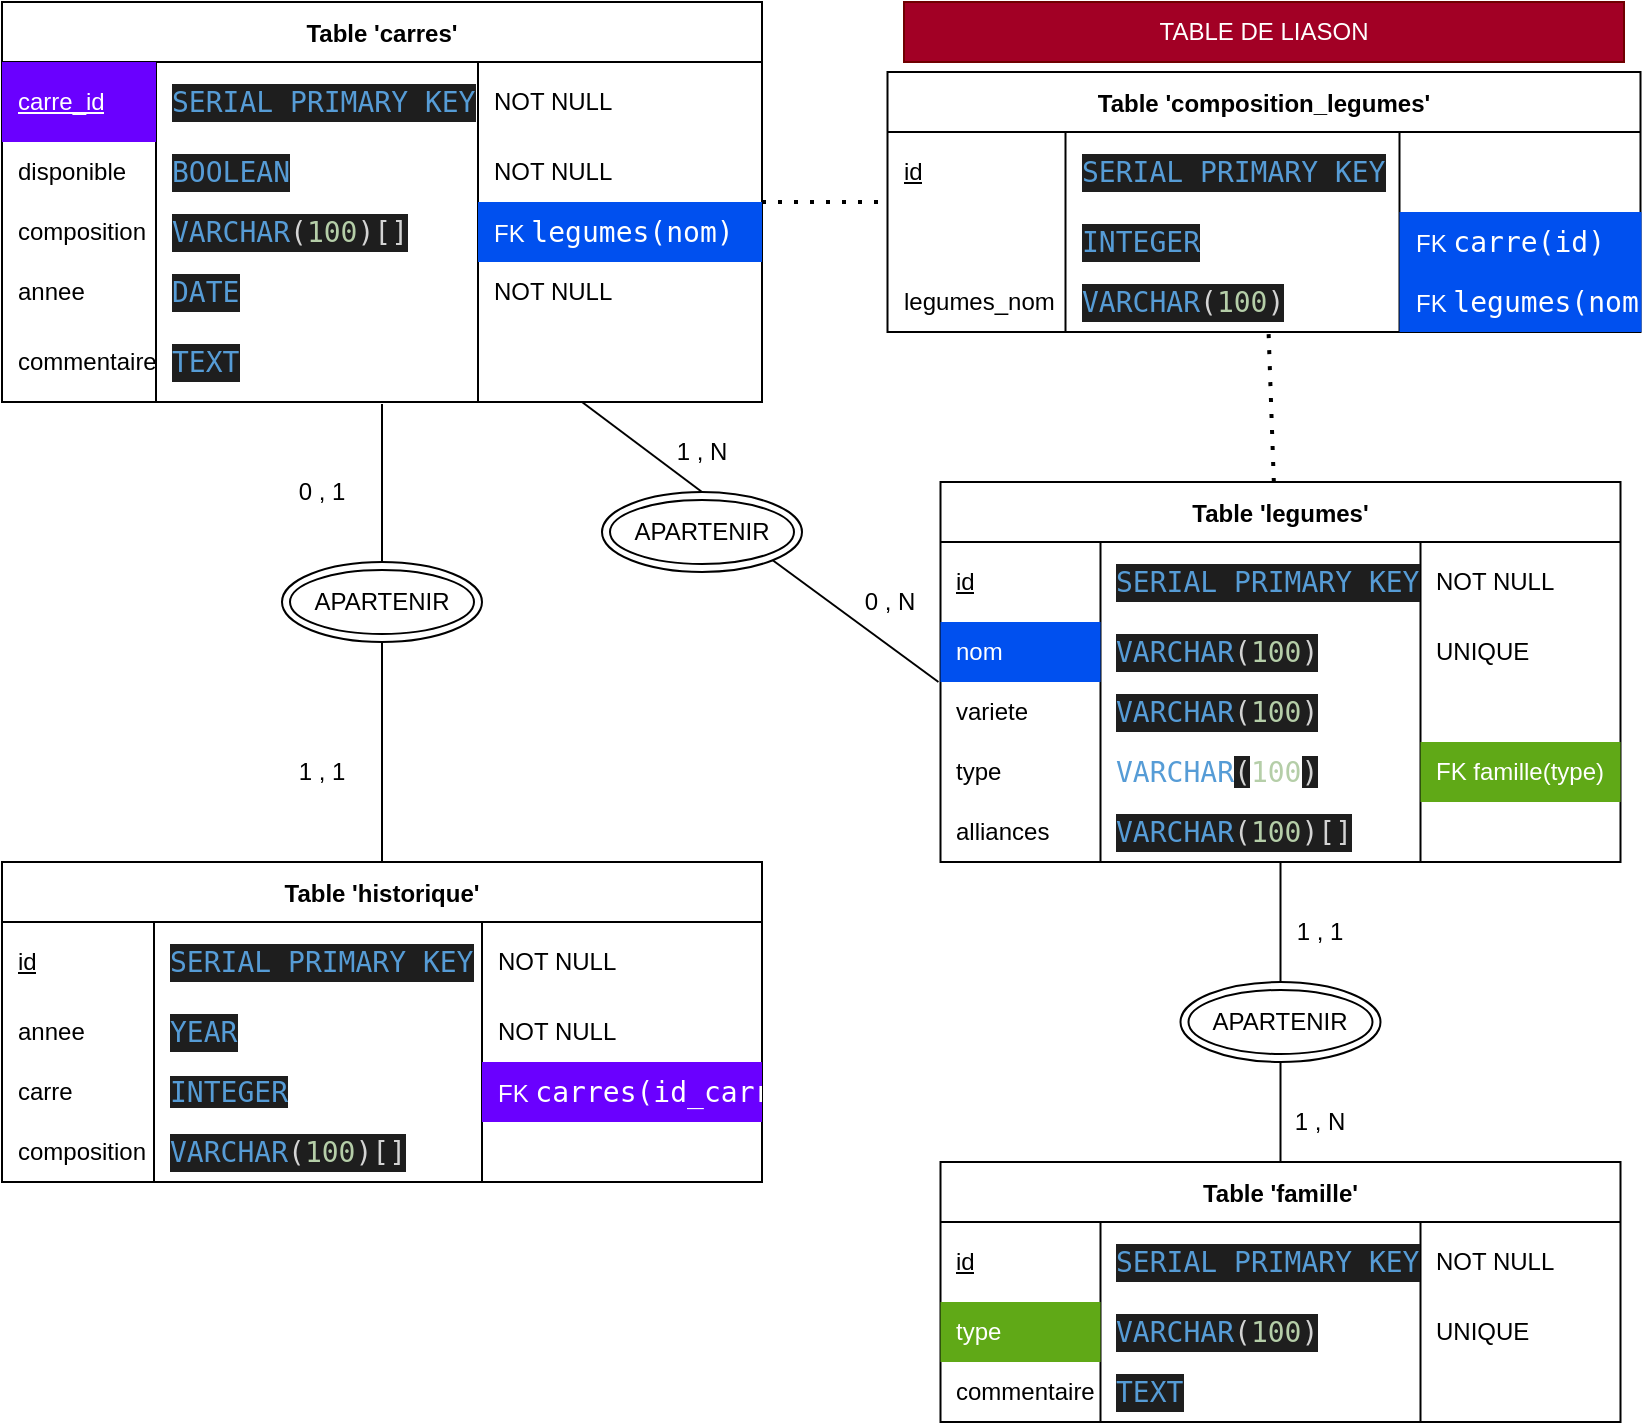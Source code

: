 <mxfile>
    <diagram id="8dPu3Mo1SAEwb_AqKJBA" name="Page-1">
        <mxGraphModel dx="785" dy="464" grid="1" gridSize="10" guides="1" tooltips="1" connect="1" arrows="1" fold="1" page="1" pageScale="1" pageWidth="827" pageHeight="1169" math="0" shadow="0">
            <root>
                <mxCell id="0"/>
                <mxCell id="1" parent="0"/>
                <mxCell id="67" value="Table 'carres'" style="shape=table;startSize=30;container=1;collapsible=0;childLayout=tableLayout;fixedRows=1;rowLines=0;fontStyle=1;" vertex="1" parent="1">
                    <mxGeometry y="40" width="380" height="200" as="geometry"/>
                </mxCell>
                <mxCell id="68" value="" style="shape=tableRow;horizontal=0;startSize=0;swimlaneHead=0;swimlaneBody=0;top=0;left=0;bottom=0;right=0;collapsible=0;dropTarget=0;fillColor=none;points=[[0,0.5],[1,0.5]];portConstraint=eastwest;" vertex="1" parent="67">
                    <mxGeometry y="30" width="380" height="40" as="geometry"/>
                </mxCell>
                <mxCell id="70" value="&lt;u&gt;carre_id&lt;/u&gt;" style="shape=partialRectangle;html=1;whiteSpace=wrap;connectable=0;fillColor=#6a00ff;top=0;left=0;bottom=0;right=0;align=left;spacingLeft=6;overflow=hidden;fontColor=#ffffff;strokeColor=#3700CC;" vertex="1" parent="68">
                    <mxGeometry width="77" height="40" as="geometry">
                        <mxRectangle width="77" height="40" as="alternateBounds"/>
                    </mxGeometry>
                </mxCell>
                <mxCell id="77" value="&lt;div style=&quot;color: rgb(212, 212, 212); background-color: rgb(30, 30, 30); font-family: &amp;quot;Droid Sans Mono&amp;quot;, &amp;quot;monospace&amp;quot;, monospace; font-size: 14px; line-height: 19px;&quot;&gt;&lt;span style=&quot;color: #569cd6;&quot;&gt;SERIAL&lt;/span&gt; &lt;span style=&quot;color: #569cd6;&quot;&gt;PRIMARY KEY&lt;/span&gt;&lt;/div&gt;" style="shape=partialRectangle;html=1;whiteSpace=wrap;connectable=0;fillColor=none;top=0;left=0;bottom=0;right=0;align=left;spacingLeft=6;overflow=hidden;" vertex="1" parent="68">
                    <mxGeometry x="77" width="161" height="40" as="geometry">
                        <mxRectangle width="161" height="40" as="alternateBounds"/>
                    </mxGeometry>
                </mxCell>
                <mxCell id="80" value="NOT NULL" style="shape=partialRectangle;html=1;whiteSpace=wrap;connectable=0;fillColor=none;top=0;left=0;bottom=0;right=0;align=left;spacingLeft=6;overflow=hidden;" vertex="1" parent="68">
                    <mxGeometry x="238" width="142" height="40" as="geometry">
                        <mxRectangle width="142" height="40" as="alternateBounds"/>
                    </mxGeometry>
                </mxCell>
                <mxCell id="71" value="" style="shape=tableRow;horizontal=0;startSize=0;swimlaneHead=0;swimlaneBody=0;top=0;left=0;bottom=0;right=0;collapsible=0;dropTarget=0;fillColor=none;points=[[0,0.5],[1,0.5]];portConstraint=eastwest;" vertex="1" parent="67">
                    <mxGeometry y="70" width="380" height="30" as="geometry"/>
                </mxCell>
                <mxCell id="73" value="disponible" style="shape=partialRectangle;html=1;whiteSpace=wrap;connectable=0;fillColor=none;top=0;left=0;bottom=0;right=0;align=left;spacingLeft=6;overflow=hidden;" vertex="1" parent="71">
                    <mxGeometry width="77" height="30" as="geometry">
                        <mxRectangle width="77" height="30" as="alternateBounds"/>
                    </mxGeometry>
                </mxCell>
                <mxCell id="78" value="&lt;div style=&quot;color: rgb(212, 212, 212); background-color: rgb(30, 30, 30); font-family: &amp;quot;Droid Sans Mono&amp;quot;, &amp;quot;monospace&amp;quot;, monospace; font-size: 14px; line-height: 19px;&quot;&gt;&lt;span style=&quot;color: #569cd6;&quot;&gt;BOOLEAN&lt;/span&gt;&lt;/div&gt;" style="shape=partialRectangle;html=1;whiteSpace=wrap;connectable=0;fillColor=none;top=0;left=0;bottom=0;right=0;align=left;spacingLeft=6;overflow=hidden;" vertex="1" parent="71">
                    <mxGeometry x="77" width="161" height="30" as="geometry">
                        <mxRectangle width="161" height="30" as="alternateBounds"/>
                    </mxGeometry>
                </mxCell>
                <mxCell id="81" value="NOT NULL" style="shape=partialRectangle;html=1;whiteSpace=wrap;connectable=0;fillColor=none;top=0;left=0;bottom=0;right=0;align=left;spacingLeft=6;overflow=hidden;" vertex="1" parent="71">
                    <mxGeometry x="238" width="142" height="30" as="geometry">
                        <mxRectangle width="142" height="30" as="alternateBounds"/>
                    </mxGeometry>
                </mxCell>
                <mxCell id="74" value="" style="shape=tableRow;horizontal=0;startSize=0;swimlaneHead=0;swimlaneBody=0;top=0;left=0;bottom=0;right=0;collapsible=0;dropTarget=0;fillColor=none;points=[[0,0.5],[1,0.5]];portConstraint=eastwest;" vertex="1" parent="67">
                    <mxGeometry y="100" width="380" height="30" as="geometry"/>
                </mxCell>
                <mxCell id="76" value="composition" style="shape=partialRectangle;html=1;whiteSpace=wrap;connectable=0;fillColor=none;top=0;left=0;bottom=0;right=0;align=left;spacingLeft=6;overflow=hidden;" vertex="1" parent="74">
                    <mxGeometry width="77" height="30" as="geometry">
                        <mxRectangle width="77" height="30" as="alternateBounds"/>
                    </mxGeometry>
                </mxCell>
                <mxCell id="79" value="&lt;div style=&quot;color: rgb(212, 212, 212); background-color: rgb(30, 30, 30); font-family: &amp;quot;Droid Sans Mono&amp;quot;, &amp;quot;monospace&amp;quot;, monospace; font-size: 14px; line-height: 19px;&quot;&gt;&lt;span style=&quot;color: #569cd6;&quot;&gt;VARCHAR&lt;/span&gt;(&lt;span style=&quot;color: #b5cea8;&quot;&gt;100&lt;/span&gt;)[]&lt;/div&gt;" style="shape=partialRectangle;html=1;whiteSpace=wrap;connectable=0;fillColor=none;top=0;left=0;bottom=0;right=0;align=left;spacingLeft=6;overflow=hidden;" vertex="1" parent="74">
                    <mxGeometry x="77" width="161" height="30" as="geometry">
                        <mxRectangle width="161" height="30" as="alternateBounds"/>
                    </mxGeometry>
                </mxCell>
                <mxCell id="82" value="FK&amp;nbsp;&lt;span style=&quot;color: rgb(255, 255, 255); font-family: &amp;quot;Söhne Mono&amp;quot;, Monaco, &amp;quot;Andale Mono&amp;quot;, &amp;quot;Ubuntu Mono&amp;quot;, monospace; font-size: 14px;&quot;&gt;legumes(nom)&lt;/span&gt;" style="shape=partialRectangle;html=1;whiteSpace=wrap;connectable=0;fillColor=#0050ef;top=0;left=0;bottom=0;right=0;align=left;spacingLeft=6;overflow=hidden;fontColor=#ffffff;strokeColor=#001DBC;" vertex="1" parent="74">
                    <mxGeometry x="238" width="142" height="30" as="geometry">
                        <mxRectangle width="142" height="30" as="alternateBounds"/>
                    </mxGeometry>
                </mxCell>
                <mxCell id="109" style="shape=tableRow;horizontal=0;startSize=0;swimlaneHead=0;swimlaneBody=0;top=0;left=0;bottom=0;right=0;collapsible=0;dropTarget=0;fillColor=none;points=[[0,0.5],[1,0.5]];portConstraint=eastwest;" vertex="1" parent="67">
                    <mxGeometry y="130" width="380" height="30" as="geometry"/>
                </mxCell>
                <mxCell id="111" value="annee" style="shape=partialRectangle;html=1;whiteSpace=wrap;connectable=0;fillColor=none;top=0;left=0;bottom=0;right=0;align=left;spacingLeft=6;overflow=hidden;" vertex="1" parent="109">
                    <mxGeometry width="77" height="30" as="geometry">
                        <mxRectangle width="77" height="30" as="alternateBounds"/>
                    </mxGeometry>
                </mxCell>
                <mxCell id="112" value="&lt;div style=&quot;color: rgb(212, 212, 212); background-color: rgb(30, 30, 30); font-family: &amp;quot;Droid Sans Mono&amp;quot;, &amp;quot;monospace&amp;quot;, monospace; font-size: 14px; line-height: 19px;&quot;&gt;&lt;span style=&quot;color: #569cd6;&quot;&gt;DATE&lt;/span&gt;&lt;/div&gt;" style="shape=partialRectangle;html=1;whiteSpace=wrap;connectable=0;fillColor=none;top=0;left=0;bottom=0;right=0;align=left;spacingLeft=6;overflow=hidden;" vertex="1" parent="109">
                    <mxGeometry x="77" width="161" height="30" as="geometry">
                        <mxRectangle width="161" height="30" as="alternateBounds"/>
                    </mxGeometry>
                </mxCell>
                <mxCell id="113" value="NOT NULL" style="shape=partialRectangle;html=1;whiteSpace=wrap;connectable=0;fillColor=none;top=0;left=0;bottom=0;right=0;align=left;spacingLeft=6;overflow=hidden;" vertex="1" parent="109">
                    <mxGeometry x="238" width="142" height="30" as="geometry">
                        <mxRectangle width="142" height="30" as="alternateBounds"/>
                    </mxGeometry>
                </mxCell>
                <mxCell id="83" style="shape=tableRow;horizontal=0;startSize=0;swimlaneHead=0;swimlaneBody=0;top=0;left=0;bottom=0;right=0;collapsible=0;dropTarget=0;fillColor=none;points=[[0,0.5],[1,0.5]];portConstraint=eastwest;" vertex="1" parent="67">
                    <mxGeometry y="160" width="380" height="40" as="geometry"/>
                </mxCell>
                <mxCell id="85" value="commentaire" style="shape=partialRectangle;html=1;whiteSpace=wrap;connectable=0;fillColor=none;top=0;left=0;bottom=0;right=0;align=left;spacingLeft=6;overflow=hidden;" vertex="1" parent="83">
                    <mxGeometry width="77" height="40" as="geometry">
                        <mxRectangle width="77" height="40" as="alternateBounds"/>
                    </mxGeometry>
                </mxCell>
                <mxCell id="86" value="&lt;div style=&quot;color: rgb(212, 212, 212); background-color: rgb(30, 30, 30); font-family: &amp;quot;Droid Sans Mono&amp;quot;, &amp;quot;monospace&amp;quot;, monospace; font-size: 14px; line-height: 19px;&quot;&gt;&lt;span style=&quot;color: #569cd6;&quot;&gt;TEXT&lt;/span&gt;&lt;/div&gt;" style="shape=partialRectangle;html=1;whiteSpace=wrap;connectable=0;fillColor=none;top=0;left=0;bottom=0;right=0;align=left;spacingLeft=6;overflow=hidden;" vertex="1" parent="83">
                    <mxGeometry x="77" width="161" height="40" as="geometry">
                        <mxRectangle width="161" height="40" as="alternateBounds"/>
                    </mxGeometry>
                </mxCell>
                <mxCell id="87" style="shape=partialRectangle;html=1;whiteSpace=wrap;connectable=0;fillColor=none;top=0;left=0;bottom=0;right=0;align=left;spacingLeft=6;overflow=hidden;" vertex="1" parent="83">
                    <mxGeometry x="238" width="142" height="40" as="geometry">
                        <mxRectangle width="142" height="40" as="alternateBounds"/>
                    </mxGeometry>
                </mxCell>
                <mxCell id="88" value="Table 'historique'" style="shape=table;startSize=30;container=1;collapsible=0;childLayout=tableLayout;fixedRows=1;rowLines=0;fontStyle=1;" vertex="1" parent="1">
                    <mxGeometry y="470" width="380" height="160" as="geometry"/>
                </mxCell>
                <mxCell id="89" value="" style="shape=tableRow;horizontal=0;startSize=0;swimlaneHead=0;swimlaneBody=0;top=0;left=0;bottom=0;right=0;collapsible=0;dropTarget=0;fillColor=none;points=[[0,0.5],[1,0.5]];portConstraint=eastwest;" vertex="1" parent="88">
                    <mxGeometry y="30" width="380" height="40" as="geometry"/>
                </mxCell>
                <mxCell id="91" value="&lt;u&gt;id&lt;/u&gt;" style="shape=partialRectangle;html=1;whiteSpace=wrap;connectable=0;fillColor=none;top=0;left=0;bottom=0;right=0;align=left;spacingLeft=6;overflow=hidden;" vertex="1" parent="89">
                    <mxGeometry width="76" height="40" as="geometry">
                        <mxRectangle width="76" height="40" as="alternateBounds"/>
                    </mxGeometry>
                </mxCell>
                <mxCell id="92" value="&lt;div style=&quot;color: rgb(212, 212, 212); background-color: rgb(30, 30, 30); font-family: &amp;quot;Droid Sans Mono&amp;quot;, &amp;quot;monospace&amp;quot;, monospace; font-size: 14px; line-height: 19px;&quot;&gt;&lt;span style=&quot;color: #569cd6;&quot;&gt;SERIAL&lt;/span&gt; &lt;span style=&quot;color: #569cd6;&quot;&gt;PRIMARY KEY&lt;/span&gt;&lt;/div&gt;" style="shape=partialRectangle;html=1;whiteSpace=wrap;connectable=0;fillColor=none;top=0;left=0;bottom=0;right=0;align=left;spacingLeft=6;overflow=hidden;" vertex="1" parent="89">
                    <mxGeometry x="76" width="164" height="40" as="geometry">
                        <mxRectangle width="164" height="40" as="alternateBounds"/>
                    </mxGeometry>
                </mxCell>
                <mxCell id="93" value="NOT NULL" style="shape=partialRectangle;html=1;whiteSpace=wrap;connectable=0;fillColor=none;top=0;left=0;bottom=0;right=0;align=left;spacingLeft=6;overflow=hidden;" vertex="1" parent="89">
                    <mxGeometry x="240" width="140" height="40" as="geometry">
                        <mxRectangle width="140" height="40" as="alternateBounds"/>
                    </mxGeometry>
                </mxCell>
                <mxCell id="94" value="" style="shape=tableRow;horizontal=0;startSize=0;swimlaneHead=0;swimlaneBody=0;top=0;left=0;bottom=0;right=0;collapsible=0;dropTarget=0;fillColor=none;points=[[0,0.5],[1,0.5]];portConstraint=eastwest;" vertex="1" parent="88">
                    <mxGeometry y="70" width="380" height="30" as="geometry"/>
                </mxCell>
                <mxCell id="96" value="annee" style="shape=partialRectangle;html=1;whiteSpace=wrap;connectable=0;fillColor=none;top=0;left=0;bottom=0;right=0;align=left;spacingLeft=6;overflow=hidden;" vertex="1" parent="94">
                    <mxGeometry width="76" height="30" as="geometry">
                        <mxRectangle width="76" height="30" as="alternateBounds"/>
                    </mxGeometry>
                </mxCell>
                <mxCell id="97" value="&lt;div style=&quot;color: rgb(212, 212, 212); background-color: rgb(30, 30, 30); font-family: &amp;quot;Droid Sans Mono&amp;quot;, &amp;quot;monospace&amp;quot;, monospace; font-size: 14px; line-height: 19px;&quot;&gt;&lt;span style=&quot;color: #569cd6;&quot;&gt;YEAR&lt;/span&gt;&lt;/div&gt;" style="shape=partialRectangle;html=1;whiteSpace=wrap;connectable=0;fillColor=none;top=0;left=0;bottom=0;right=0;align=left;spacingLeft=6;overflow=hidden;" vertex="1" parent="94">
                    <mxGeometry x="76" width="164" height="30" as="geometry">
                        <mxRectangle width="164" height="30" as="alternateBounds"/>
                    </mxGeometry>
                </mxCell>
                <mxCell id="98" value="NOT NULL" style="shape=partialRectangle;html=1;whiteSpace=wrap;connectable=0;fillColor=none;top=0;left=0;bottom=0;right=0;align=left;spacingLeft=6;overflow=hidden;" vertex="1" parent="94">
                    <mxGeometry x="240" width="140" height="30" as="geometry">
                        <mxRectangle width="140" height="30" as="alternateBounds"/>
                    </mxGeometry>
                </mxCell>
                <mxCell id="114" style="shape=tableRow;horizontal=0;startSize=0;swimlaneHead=0;swimlaneBody=0;top=0;left=0;bottom=0;right=0;collapsible=0;dropTarget=0;fillColor=none;points=[[0,0.5],[1,0.5]];portConstraint=eastwest;" vertex="1" parent="88">
                    <mxGeometry y="100" width="380" height="30" as="geometry"/>
                </mxCell>
                <mxCell id="116" value="carre" style="shape=partialRectangle;html=1;whiteSpace=wrap;connectable=0;fillColor=none;top=0;left=0;bottom=0;right=0;align=left;spacingLeft=6;overflow=hidden;" vertex="1" parent="114">
                    <mxGeometry width="76" height="30" as="geometry">
                        <mxRectangle width="76" height="30" as="alternateBounds"/>
                    </mxGeometry>
                </mxCell>
                <mxCell id="117" value="&lt;span style=&quot;color: rgb(86, 156, 214); font-family: &amp;quot;Droid Sans Mono&amp;quot;, &amp;quot;monospace&amp;quot;, monospace; font-size: 14px; font-style: normal; font-variant-ligatures: normal; font-variant-caps: normal; font-weight: 400; letter-spacing: normal; orphans: 2; text-align: left; text-indent: 0px; text-transform: none; widows: 2; word-spacing: 0px; -webkit-text-stroke-width: 0px; background-color: rgb(30, 30, 30); text-decoration-thickness: initial; text-decoration-style: initial; text-decoration-color: initial; float: none; display: inline !important;&quot;&gt;INTEGER&lt;/span&gt;" style="shape=partialRectangle;html=1;whiteSpace=wrap;connectable=0;top=0;left=0;bottom=0;right=0;align=left;spacingLeft=6;overflow=hidden;fillColor=none;" vertex="1" parent="114">
                    <mxGeometry x="76" width="164" height="30" as="geometry">
                        <mxRectangle width="164" height="30" as="alternateBounds"/>
                    </mxGeometry>
                </mxCell>
                <mxCell id="118" value="FK&amp;nbsp;&lt;span style=&quot;color: rgb(255, 255, 255); font-family: &amp;quot;Söhne Mono&amp;quot;, Monaco, &amp;quot;Andale Mono&amp;quot;, &amp;quot;Ubuntu Mono&amp;quot;, monospace; font-size: 14px;&quot;&gt;carres(id_carre)&lt;/span&gt;" style="shape=partialRectangle;html=1;whiteSpace=wrap;connectable=0;fillColor=#6a00ff;top=0;left=0;bottom=0;right=0;align=left;spacingLeft=6;overflow=hidden;fontColor=#ffffff;strokeColor=#3700CC;" vertex="1" parent="114">
                    <mxGeometry x="240" width="140" height="30" as="geometry">
                        <mxRectangle width="140" height="30" as="alternateBounds"/>
                    </mxGeometry>
                </mxCell>
                <mxCell id="99" value="" style="shape=tableRow;horizontal=0;startSize=0;swimlaneHead=0;swimlaneBody=0;top=0;left=0;bottom=0;right=0;collapsible=0;dropTarget=0;fillColor=none;points=[[0,0.5],[1,0.5]];portConstraint=eastwest;" vertex="1" parent="88">
                    <mxGeometry y="130" width="380" height="30" as="geometry"/>
                </mxCell>
                <mxCell id="101" value="composition" style="shape=partialRectangle;html=1;whiteSpace=wrap;connectable=0;fillColor=none;top=0;left=0;bottom=0;right=0;align=left;spacingLeft=6;overflow=hidden;" vertex="1" parent="99">
                    <mxGeometry width="76" height="30" as="geometry">
                        <mxRectangle width="76" height="30" as="alternateBounds"/>
                    </mxGeometry>
                </mxCell>
                <mxCell id="102" value="&lt;div style=&quot;color: rgb(212, 212, 212); background-color: rgb(30, 30, 30); font-family: &amp;quot;Droid Sans Mono&amp;quot;, &amp;quot;monospace&amp;quot;, monospace; font-size: 14px; line-height: 19px;&quot;&gt;&lt;span style=&quot;color: #569cd6;&quot;&gt;VARCHAR&lt;/span&gt;(&lt;span style=&quot;color: #b5cea8;&quot;&gt;100&lt;/span&gt;)[]&lt;/div&gt;" style="shape=partialRectangle;html=1;whiteSpace=wrap;connectable=0;fillColor=none;top=0;left=0;bottom=0;right=0;align=left;spacingLeft=6;overflow=hidden;" vertex="1" parent="99">
                    <mxGeometry x="76" width="164" height="30" as="geometry">
                        <mxRectangle width="164" height="30" as="alternateBounds"/>
                    </mxGeometry>
                </mxCell>
                <mxCell id="103" value="" style="shape=partialRectangle;html=1;whiteSpace=wrap;connectable=0;fillColor=none;top=0;left=0;bottom=0;right=0;align=left;spacingLeft=6;overflow=hidden;" vertex="1" parent="99">
                    <mxGeometry x="240" width="140" height="30" as="geometry">
                        <mxRectangle width="140" height="30" as="alternateBounds"/>
                    </mxGeometry>
                </mxCell>
                <mxCell id="120" value="APARTENIR" style="ellipse;shape=doubleEllipse;whiteSpace=wrap;html=1;labelBackgroundColor=none;fillColor=none;" vertex="1" parent="1">
                    <mxGeometry x="140" y="320" width="100" height="40" as="geometry"/>
                </mxCell>
                <mxCell id="121" value="" style="endArrow=none;html=1;exitX=0.5;exitY=0;exitDx=0;exitDy=0;entryX=0.5;entryY=1.025;entryDx=0;entryDy=0;entryPerimeter=0;" edge="1" parent="1" source="120" target="83">
                    <mxGeometry width="50" height="50" relative="1" as="geometry">
                        <mxPoint x="195" y="250" as="sourcePoint"/>
                        <mxPoint x="200" y="240" as="targetPoint"/>
                    </mxGeometry>
                </mxCell>
                <mxCell id="122" value="" style="endArrow=none;html=1;entryX=0.5;entryY=1;entryDx=0;entryDy=0;exitX=0.5;exitY=0;exitDx=0;exitDy=0;" edge="1" parent="1" source="88" target="120">
                    <mxGeometry width="50" height="50" relative="1" as="geometry">
                        <mxPoint x="130" y="410" as="sourcePoint"/>
                        <mxPoint x="180" y="360" as="targetPoint"/>
                    </mxGeometry>
                </mxCell>
                <mxCell id="123" value="0 , 1" style="text;html=1;strokeColor=none;fillColor=none;align=center;verticalAlign=middle;whiteSpace=wrap;rounded=0;" vertex="1" parent="1">
                    <mxGeometry x="130" y="270" width="60" height="30" as="geometry"/>
                </mxCell>
                <mxCell id="124" value="1 , 1" style="text;html=1;strokeColor=none;fillColor=none;align=center;verticalAlign=middle;whiteSpace=wrap;rounded=0;" vertex="1" parent="1">
                    <mxGeometry x="130" y="410" width="60" height="30" as="geometry"/>
                </mxCell>
                <mxCell id="125" value="Table 'legumes'" style="shape=table;startSize=30;container=1;collapsible=0;childLayout=tableLayout;fixedRows=1;rowLines=0;fontStyle=1;" vertex="1" parent="1">
                    <mxGeometry x="469.25" y="280" width="340" height="190" as="geometry"/>
                </mxCell>
                <mxCell id="126" value="" style="shape=tableRow;horizontal=0;startSize=0;swimlaneHead=0;swimlaneBody=0;top=0;left=0;bottom=0;right=0;collapsible=0;dropTarget=0;fillColor=none;points=[[0,0.5],[1,0.5]];portConstraint=eastwest;" vertex="1" parent="125">
                    <mxGeometry y="30" width="340" height="40" as="geometry"/>
                </mxCell>
                <mxCell id="128" value="&lt;u&gt;id&lt;/u&gt;" style="shape=partialRectangle;html=1;whiteSpace=wrap;connectable=0;fillColor=none;top=0;left=0;bottom=0;right=0;align=left;spacingLeft=6;overflow=hidden;" vertex="1" parent="126">
                    <mxGeometry width="80" height="40" as="geometry">
                        <mxRectangle width="80" height="40" as="alternateBounds"/>
                    </mxGeometry>
                </mxCell>
                <mxCell id="129" value="&lt;div style=&quot;color: rgb(212, 212, 212); background-color: rgb(30, 30, 30); font-family: &amp;quot;Droid Sans Mono&amp;quot;, &amp;quot;monospace&amp;quot;, monospace; font-size: 14px; line-height: 19px;&quot;&gt;&lt;span style=&quot;color: #569cd6;&quot;&gt;SERIAL&lt;/span&gt; &lt;span style=&quot;color: #569cd6;&quot;&gt;PRIMARY KEY&lt;/span&gt;&lt;/div&gt;" style="shape=partialRectangle;html=1;whiteSpace=wrap;connectable=0;fillColor=none;top=0;left=0;bottom=0;right=0;align=left;spacingLeft=6;overflow=hidden;" vertex="1" parent="126">
                    <mxGeometry x="80" width="160" height="40" as="geometry">
                        <mxRectangle width="160" height="40" as="alternateBounds"/>
                    </mxGeometry>
                </mxCell>
                <mxCell id="130" value="NOT NULL" style="shape=partialRectangle;html=1;whiteSpace=wrap;connectable=0;fillColor=none;top=0;left=0;bottom=0;right=0;align=left;spacingLeft=6;overflow=hidden;" vertex="1" parent="126">
                    <mxGeometry x="240" width="100" height="40" as="geometry">
                        <mxRectangle width="100" height="40" as="alternateBounds"/>
                    </mxGeometry>
                </mxCell>
                <mxCell id="131" value="" style="shape=tableRow;horizontal=0;startSize=0;swimlaneHead=0;swimlaneBody=0;top=0;left=0;bottom=0;right=0;collapsible=0;dropTarget=0;fillColor=none;points=[[0,0.5],[1,0.5]];portConstraint=eastwest;" vertex="1" parent="125">
                    <mxGeometry y="70" width="340" height="30" as="geometry"/>
                </mxCell>
                <mxCell id="133" value="nom" style="shape=partialRectangle;html=1;whiteSpace=wrap;connectable=0;fillColor=#0050ef;top=0;left=0;bottom=0;right=0;align=left;spacingLeft=6;overflow=hidden;fontColor=#ffffff;strokeColor=#001DBC;" vertex="1" parent="131">
                    <mxGeometry width="80" height="30" as="geometry">
                        <mxRectangle width="80" height="30" as="alternateBounds"/>
                    </mxGeometry>
                </mxCell>
                <mxCell id="134" value="&lt;div style=&quot;color: rgb(212, 212, 212); background-color: rgb(30, 30, 30); font-family: &amp;quot;Droid Sans Mono&amp;quot;, &amp;quot;monospace&amp;quot;, monospace; font-size: 14px; line-height: 19px;&quot;&gt;&lt;span style=&quot;color: rgb(86, 156, 214);&quot;&gt;VARCHAR&lt;/span&gt;(&lt;span style=&quot;color: rgb(181, 206, 168);&quot;&gt;100&lt;/span&gt;)&lt;br&gt;&lt;/div&gt;" style="shape=partialRectangle;html=1;whiteSpace=wrap;connectable=0;fillColor=none;top=0;left=0;bottom=0;right=0;align=left;spacingLeft=6;overflow=hidden;" vertex="1" parent="131">
                    <mxGeometry x="80" width="160" height="30" as="geometry">
                        <mxRectangle width="160" height="30" as="alternateBounds"/>
                    </mxGeometry>
                </mxCell>
                <mxCell id="135" value="UNIQUE" style="shape=partialRectangle;html=1;whiteSpace=wrap;connectable=0;fillColor=none;top=0;left=0;bottom=0;right=0;align=left;spacingLeft=6;overflow=hidden;" vertex="1" parent="131">
                    <mxGeometry x="240" width="100" height="30" as="geometry">
                        <mxRectangle width="100" height="30" as="alternateBounds"/>
                    </mxGeometry>
                </mxCell>
                <mxCell id="136" value="" style="shape=tableRow;horizontal=0;startSize=0;swimlaneHead=0;swimlaneBody=0;top=0;left=0;bottom=0;right=0;collapsible=0;dropTarget=0;fillColor=none;points=[[0,0.5],[1,0.5]];portConstraint=eastwest;" vertex="1" parent="125">
                    <mxGeometry y="100" width="340" height="30" as="geometry"/>
                </mxCell>
                <mxCell id="138" value="variete" style="shape=partialRectangle;html=1;whiteSpace=wrap;connectable=0;fillColor=none;top=0;left=0;bottom=0;right=0;align=left;spacingLeft=6;overflow=hidden;" vertex="1" parent="136">
                    <mxGeometry width="80" height="30" as="geometry">
                        <mxRectangle width="80" height="30" as="alternateBounds"/>
                    </mxGeometry>
                </mxCell>
                <mxCell id="139" value="&lt;div style=&quot;color: rgb(212, 212, 212); background-color: rgb(30, 30, 30); font-family: &amp;quot;Droid Sans Mono&amp;quot;, &amp;quot;monospace&amp;quot;, monospace; font-size: 14px; line-height: 19px;&quot;&gt;&lt;span style=&quot;color: #569cd6;&quot;&gt;VARCHAR&lt;/span&gt;(&lt;span style=&quot;color: #b5cea8;&quot;&gt;100&lt;/span&gt;)&lt;/div&gt;" style="shape=partialRectangle;html=1;whiteSpace=wrap;connectable=0;fillColor=none;top=0;left=0;bottom=0;right=0;align=left;spacingLeft=6;overflow=hidden;" vertex="1" parent="136">
                    <mxGeometry x="80" width="160" height="30" as="geometry">
                        <mxRectangle width="160" height="30" as="alternateBounds"/>
                    </mxGeometry>
                </mxCell>
                <mxCell id="140" value="" style="shape=partialRectangle;html=1;whiteSpace=wrap;connectable=0;fillColor=none;top=0;left=0;bottom=0;right=0;align=left;spacingLeft=6;overflow=hidden;" vertex="1" parent="136">
                    <mxGeometry x="240" width="100" height="30" as="geometry">
                        <mxRectangle width="100" height="30" as="alternateBounds"/>
                    </mxGeometry>
                </mxCell>
                <mxCell id="141" style="shape=tableRow;horizontal=0;startSize=0;swimlaneHead=0;swimlaneBody=0;top=0;left=0;bottom=0;right=0;collapsible=0;dropTarget=0;fillColor=none;points=[[0,0.5],[1,0.5]];portConstraint=eastwest;" vertex="1" parent="125">
                    <mxGeometry y="130" width="340" height="30" as="geometry"/>
                </mxCell>
                <mxCell id="143" value="type" style="shape=partialRectangle;html=1;whiteSpace=wrap;connectable=0;fillColor=none;top=0;left=0;bottom=0;right=0;align=left;spacingLeft=6;overflow=hidden;" vertex="1" parent="141">
                    <mxGeometry width="80" height="30" as="geometry">
                        <mxRectangle width="80" height="30" as="alternateBounds"/>
                    </mxGeometry>
                </mxCell>
                <mxCell id="144" value="&lt;span style=&quot;border-color: rgb(0, 0, 0); font-family: &amp;quot;Droid Sans Mono&amp;quot;, &amp;quot;monospace&amp;quot;, monospace; font-size: 14px; font-style: normal; font-variant-ligatures: normal; font-variant-caps: normal; font-weight: 400; letter-spacing: normal; orphans: 2; text-align: left; text-indent: 0px; text-transform: none; widows: 2; word-spacing: 0px; -webkit-text-stroke-width: 0px; text-decoration-thickness: initial; text-decoration-style: initial; text-decoration-color: initial; color: rgb(86, 156, 214);&quot;&gt;VARCHAR&lt;/span&gt;&lt;span style=&quot;color: rgb(212, 212, 212); font-family: &amp;quot;Droid Sans Mono&amp;quot;, &amp;quot;monospace&amp;quot;, monospace; font-size: 14px; font-style: normal; font-variant-ligatures: normal; font-variant-caps: normal; font-weight: 400; letter-spacing: normal; orphans: 2; text-align: left; text-indent: 0px; text-transform: none; widows: 2; word-spacing: 0px; -webkit-text-stroke-width: 0px; background-color: rgb(30, 30, 30); text-decoration-thickness: initial; text-decoration-style: initial; text-decoration-color: initial; float: none; display: inline !important;&quot;&gt;(&lt;/span&gt;&lt;span style=&quot;border-color: rgb(0, 0, 0); font-family: &amp;quot;Droid Sans Mono&amp;quot;, &amp;quot;monospace&amp;quot;, monospace; font-size: 14px; font-style: normal; font-variant-ligatures: normal; font-variant-caps: normal; font-weight: 400; letter-spacing: normal; orphans: 2; text-align: left; text-indent: 0px; text-transform: none; widows: 2; word-spacing: 0px; -webkit-text-stroke-width: 0px; text-decoration-thickness: initial; text-decoration-style: initial; text-decoration-color: initial; color: rgb(181, 206, 168);&quot;&gt;100&lt;/span&gt;&lt;span style=&quot;color: rgb(212, 212, 212); font-family: &amp;quot;Droid Sans Mono&amp;quot;, &amp;quot;monospace&amp;quot;, monospace; font-size: 14px; font-style: normal; font-variant-ligatures: normal; font-variant-caps: normal; font-weight: 400; letter-spacing: normal; orphans: 2; text-align: left; text-indent: 0px; text-transform: none; widows: 2; word-spacing: 0px; -webkit-text-stroke-width: 0px; background-color: rgb(30, 30, 30); text-decoration-thickness: initial; text-decoration-style: initial; text-decoration-color: initial; float: none; display: inline !important;&quot;&gt;)&lt;/span&gt;" style="shape=partialRectangle;html=1;whiteSpace=wrap;connectable=0;fillColor=none;top=0;left=0;bottom=0;right=0;align=left;spacingLeft=6;overflow=hidden;" vertex="1" parent="141">
                    <mxGeometry x="80" width="160" height="30" as="geometry">
                        <mxRectangle width="160" height="30" as="alternateBounds"/>
                    </mxGeometry>
                </mxCell>
                <mxCell id="145" value="FK famille(type)" style="shape=partialRectangle;html=1;whiteSpace=wrap;connectable=0;fillColor=#60a917;top=0;left=0;bottom=0;right=0;align=left;spacingLeft=6;overflow=hidden;fontColor=#ffffff;strokeColor=#2D7600;" vertex="1" parent="141">
                    <mxGeometry x="240" width="100" height="30" as="geometry">
                        <mxRectangle width="100" height="30" as="alternateBounds"/>
                    </mxGeometry>
                </mxCell>
                <mxCell id="146" style="shape=tableRow;horizontal=0;startSize=0;swimlaneHead=0;swimlaneBody=0;top=0;left=0;bottom=0;right=0;collapsible=0;dropTarget=0;fillColor=none;points=[[0,0.5],[1,0.5]];portConstraint=eastwest;" vertex="1" parent="125">
                    <mxGeometry y="160" width="340" height="30" as="geometry"/>
                </mxCell>
                <mxCell id="148" value="alliances" style="shape=partialRectangle;html=1;whiteSpace=wrap;connectable=0;fillColor=none;top=0;left=0;bottom=0;right=0;align=left;spacingLeft=6;overflow=hidden;" vertex="1" parent="146">
                    <mxGeometry width="80" height="30" as="geometry">
                        <mxRectangle width="80" height="30" as="alternateBounds"/>
                    </mxGeometry>
                </mxCell>
                <mxCell id="149" value="&lt;div style=&quot;color: rgb(212, 212, 212); background-color: rgb(30, 30, 30); font-family: &amp;quot;Droid Sans Mono&amp;quot;, &amp;quot;monospace&amp;quot;, monospace; font-size: 14px; line-height: 19px;&quot;&gt;&lt;span style=&quot;color: rgb(86, 156, 214);&quot;&gt;VARCHAR&lt;/span&gt;(&lt;span style=&quot;color: rgb(181, 206, 168);&quot;&gt;100&lt;/span&gt;)[]&lt;br&gt;&lt;/div&gt;" style="shape=partialRectangle;html=1;whiteSpace=wrap;connectable=0;fillColor=none;top=0;left=0;bottom=0;right=0;align=left;spacingLeft=6;overflow=hidden;" vertex="1" parent="146">
                    <mxGeometry x="80" width="160" height="30" as="geometry">
                        <mxRectangle width="160" height="30" as="alternateBounds"/>
                    </mxGeometry>
                </mxCell>
                <mxCell id="150" style="shape=partialRectangle;html=1;whiteSpace=wrap;connectable=0;fillColor=none;top=0;left=0;bottom=0;right=0;align=left;spacingLeft=6;overflow=hidden;" vertex="1" parent="146">
                    <mxGeometry x="240" width="100" height="30" as="geometry">
                        <mxRectangle width="100" height="30" as="alternateBounds"/>
                    </mxGeometry>
                </mxCell>
                <mxCell id="152" value="Table 'famille'" style="shape=table;startSize=30;container=1;collapsible=0;childLayout=tableLayout;fixedRows=1;rowLines=0;fontStyle=1;" vertex="1" parent="1">
                    <mxGeometry x="469.25" y="620" width="340" height="130" as="geometry"/>
                </mxCell>
                <mxCell id="153" value="" style="shape=tableRow;horizontal=0;startSize=0;swimlaneHead=0;swimlaneBody=0;top=0;left=0;bottom=0;right=0;collapsible=0;dropTarget=0;fillColor=none;points=[[0,0.5],[1,0.5]];portConstraint=eastwest;" vertex="1" parent="152">
                    <mxGeometry y="30" width="340" height="40" as="geometry"/>
                </mxCell>
                <mxCell id="155" value="&lt;u&gt;id&lt;/u&gt;" style="shape=partialRectangle;html=1;whiteSpace=wrap;connectable=0;fillColor=none;top=0;left=0;bottom=0;right=0;align=left;spacingLeft=6;overflow=hidden;" vertex="1" parent="153">
                    <mxGeometry width="80" height="40" as="geometry">
                        <mxRectangle width="80" height="40" as="alternateBounds"/>
                    </mxGeometry>
                </mxCell>
                <mxCell id="156" value="&lt;div style=&quot;color: rgb(212, 212, 212); background-color: rgb(30, 30, 30); font-family: &amp;quot;Droid Sans Mono&amp;quot;, &amp;quot;monospace&amp;quot;, monospace; font-size: 14px; line-height: 19px;&quot;&gt;&lt;span style=&quot;color: #569cd6;&quot;&gt;SERIAL&lt;/span&gt; &lt;span style=&quot;color: #569cd6;&quot;&gt;PRIMARY KEY&lt;/span&gt;&lt;/div&gt;" style="shape=partialRectangle;html=1;whiteSpace=wrap;connectable=0;fillColor=none;top=0;left=0;bottom=0;right=0;align=left;spacingLeft=6;overflow=hidden;" vertex="1" parent="153">
                    <mxGeometry x="80" width="160" height="40" as="geometry">
                        <mxRectangle width="160" height="40" as="alternateBounds"/>
                    </mxGeometry>
                </mxCell>
                <mxCell id="157" value="NOT NULL" style="shape=partialRectangle;html=1;whiteSpace=wrap;connectable=0;fillColor=none;top=0;left=0;bottom=0;right=0;align=left;spacingLeft=6;overflow=hidden;" vertex="1" parent="153">
                    <mxGeometry x="240" width="100" height="40" as="geometry">
                        <mxRectangle width="100" height="40" as="alternateBounds"/>
                    </mxGeometry>
                </mxCell>
                <mxCell id="158" value="" style="shape=tableRow;horizontal=0;startSize=0;swimlaneHead=0;swimlaneBody=0;top=0;left=0;bottom=0;right=0;collapsible=0;dropTarget=0;fillColor=none;points=[[0,0.5],[1,0.5]];portConstraint=eastwest;" vertex="1" parent="152">
                    <mxGeometry y="70" width="340" height="30" as="geometry"/>
                </mxCell>
                <mxCell id="160" value="type" style="shape=partialRectangle;html=1;whiteSpace=wrap;connectable=0;fillColor=#60a917;top=0;left=0;bottom=0;right=0;align=left;spacingLeft=6;overflow=hidden;fontColor=#ffffff;strokeColor=#2D7600;" vertex="1" parent="158">
                    <mxGeometry width="80" height="30" as="geometry">
                        <mxRectangle width="80" height="30" as="alternateBounds"/>
                    </mxGeometry>
                </mxCell>
                <mxCell id="161" value="&lt;div style=&quot;color: rgb(212, 212, 212); background-color: rgb(30, 30, 30); font-family: &amp;quot;Droid Sans Mono&amp;quot;, &amp;quot;monospace&amp;quot;, monospace; font-size: 14px; line-height: 19px;&quot;&gt;&lt;span style=&quot;color: rgb(86, 156, 214);&quot;&gt;VARCHAR&lt;/span&gt;(&lt;span style=&quot;color: rgb(181, 206, 168);&quot;&gt;100&lt;/span&gt;)&lt;br&gt;&lt;/div&gt;" style="shape=partialRectangle;html=1;whiteSpace=wrap;connectable=0;fillColor=none;top=0;left=0;bottom=0;right=0;align=left;spacingLeft=6;overflow=hidden;" vertex="1" parent="158">
                    <mxGeometry x="80" width="160" height="30" as="geometry">
                        <mxRectangle width="160" height="30" as="alternateBounds"/>
                    </mxGeometry>
                </mxCell>
                <mxCell id="162" value="UNIQUE" style="shape=partialRectangle;html=1;whiteSpace=wrap;connectable=0;fillColor=none;top=0;left=0;bottom=0;right=0;align=left;spacingLeft=6;overflow=hidden;" vertex="1" parent="158">
                    <mxGeometry x="240" width="100" height="30" as="geometry">
                        <mxRectangle width="100" height="30" as="alternateBounds"/>
                    </mxGeometry>
                </mxCell>
                <mxCell id="163" value="" style="shape=tableRow;horizontal=0;startSize=0;swimlaneHead=0;swimlaneBody=0;top=0;left=0;bottom=0;right=0;collapsible=0;dropTarget=0;fillColor=none;points=[[0,0.5],[1,0.5]];portConstraint=eastwest;" vertex="1" parent="152">
                    <mxGeometry y="100" width="340" height="30" as="geometry"/>
                </mxCell>
                <mxCell id="165" value="commentaire" style="shape=partialRectangle;html=1;whiteSpace=wrap;connectable=0;fillColor=none;top=0;left=0;bottom=0;right=0;align=left;spacingLeft=6;overflow=hidden;" vertex="1" parent="163">
                    <mxGeometry width="80" height="30" as="geometry">
                        <mxRectangle width="80" height="30" as="alternateBounds"/>
                    </mxGeometry>
                </mxCell>
                <mxCell id="166" value="&lt;div style=&quot;background-color: rgb(30, 30, 30); font-family: &amp;quot;Droid Sans Mono&amp;quot;, &amp;quot;monospace&amp;quot;, monospace; font-size: 14px; line-height: 19px;&quot;&gt;&lt;font color=&quot;#569cd6&quot;&gt;TEXT&lt;/font&gt;&lt;/div&gt;" style="shape=partialRectangle;html=1;whiteSpace=wrap;connectable=0;fillColor=none;top=0;left=0;bottom=0;right=0;align=left;spacingLeft=6;overflow=hidden;" vertex="1" parent="163">
                    <mxGeometry x="80" width="160" height="30" as="geometry">
                        <mxRectangle width="160" height="30" as="alternateBounds"/>
                    </mxGeometry>
                </mxCell>
                <mxCell id="167" value="" style="shape=partialRectangle;html=1;whiteSpace=wrap;connectable=0;fillColor=none;top=0;left=0;bottom=0;right=0;align=left;spacingLeft=6;overflow=hidden;" vertex="1" parent="163">
                    <mxGeometry x="240" width="100" height="30" as="geometry">
                        <mxRectangle width="100" height="30" as="alternateBounds"/>
                    </mxGeometry>
                </mxCell>
                <mxCell id="178" value="APARTENIR" style="ellipse;shape=doubleEllipse;whiteSpace=wrap;html=1;labelBackgroundColor=none;fillColor=none;" vertex="1" parent="1">
                    <mxGeometry x="589.25" y="530" width="100" height="40" as="geometry"/>
                </mxCell>
                <mxCell id="179" value="" style="endArrow=none;html=1;exitX=0.5;exitY=0;exitDx=0;exitDy=0;entryX=0.5;entryY=1;entryDx=0;entryDy=0;entryPerimeter=0;" edge="1" parent="1" source="178" target="146">
                    <mxGeometry width="50" height="50" relative="1" as="geometry">
                        <mxPoint x="200" y="290" as="sourcePoint"/>
                        <mxPoint x="690" y="250" as="targetPoint"/>
                    </mxGeometry>
                </mxCell>
                <mxCell id="180" value="" style="endArrow=none;html=1;entryX=0.5;entryY=1;entryDx=0;entryDy=0;exitX=0.5;exitY=0;exitDx=0;exitDy=0;" edge="1" parent="1" source="152" target="178">
                    <mxGeometry width="50" height="50" relative="1" as="geometry">
                        <mxPoint x="200" y="370" as="sourcePoint"/>
                        <mxPoint x="200" y="330" as="targetPoint"/>
                    </mxGeometry>
                </mxCell>
                <mxCell id="181" value="1 , 1" style="text;html=1;strokeColor=none;fillColor=none;align=center;verticalAlign=middle;whiteSpace=wrap;rounded=0;" vertex="1" parent="1">
                    <mxGeometry x="629.25" y="490" width="60" height="30" as="geometry"/>
                </mxCell>
                <mxCell id="182" value="1 , N" style="text;html=1;strokeColor=none;fillColor=none;align=center;verticalAlign=middle;whiteSpace=wrap;rounded=0;" vertex="1" parent="1">
                    <mxGeometry x="629.25" y="584.5" width="60" height="30" as="geometry"/>
                </mxCell>
                <mxCell id="183" value="APARTENIR" style="ellipse;shape=doubleEllipse;whiteSpace=wrap;html=1;labelBackgroundColor=none;fillColor=none;direction=west;horizontal=1;" vertex="1" parent="1">
                    <mxGeometry x="300" y="285" width="100" height="40" as="geometry"/>
                </mxCell>
                <mxCell id="184" value="" style="endArrow=none;html=1;entryX=0.5;entryY=1;entryDx=0;entryDy=0;" edge="1" parent="1" target="183">
                    <mxGeometry width="50" height="50" relative="1" as="geometry">
                        <mxPoint x="290" y="240" as="sourcePoint"/>
                        <mxPoint x="420" y="150" as="targetPoint"/>
                    </mxGeometry>
                </mxCell>
                <mxCell id="186" value="" style="endArrow=none;html=1;entryX=-0.003;entryY=0;entryDx=0;entryDy=0;entryPerimeter=0;exitX=0;exitY=0;exitDx=0;exitDy=0;" edge="1" parent="1" source="183" target="136">
                    <mxGeometry width="50" height="50" relative="1" as="geometry">
                        <mxPoint x="497" y="341" as="sourcePoint"/>
                        <mxPoint x="470" y="330" as="targetPoint"/>
                    </mxGeometry>
                </mxCell>
                <mxCell id="187" value="0 , N" style="text;html=1;strokeColor=none;fillColor=none;align=center;verticalAlign=middle;whiteSpace=wrap;rounded=0;" vertex="1" parent="1">
                    <mxGeometry x="414" y="325" width="60" height="30" as="geometry"/>
                </mxCell>
                <mxCell id="188" value="1 , N" style="text;html=1;strokeColor=none;fillColor=none;align=center;verticalAlign=middle;whiteSpace=wrap;rounded=0;" vertex="1" parent="1">
                    <mxGeometry x="320" y="250" width="60" height="30" as="geometry"/>
                </mxCell>
                <mxCell id="190" value="Table 'composition_legumes'" style="shape=table;startSize=30;container=1;collapsible=0;childLayout=tableLayout;fixedRows=1;rowLines=0;fontStyle=1;" vertex="1" parent="1">
                    <mxGeometry x="442.75" y="75" width="376.5" height="130" as="geometry"/>
                </mxCell>
                <mxCell id="191" value="" style="shape=tableRow;horizontal=0;startSize=0;swimlaneHead=0;swimlaneBody=0;top=0;left=0;bottom=0;right=0;collapsible=0;dropTarget=0;fillColor=none;points=[[0,0.5],[1,0.5]];portConstraint=eastwest;" vertex="1" parent="190">
                    <mxGeometry y="30" width="376.5" height="40" as="geometry"/>
                </mxCell>
                <mxCell id="192" value="&lt;u&gt;id&lt;/u&gt;" style="shape=partialRectangle;html=1;whiteSpace=wrap;connectable=0;fillColor=none;top=0;left=0;bottom=0;right=0;align=left;spacingLeft=6;overflow=hidden;" vertex="1" parent="191">
                    <mxGeometry width="89" height="40" as="geometry">
                        <mxRectangle width="89" height="40" as="alternateBounds"/>
                    </mxGeometry>
                </mxCell>
                <mxCell id="193" value="&lt;div style=&quot;color: rgb(212, 212, 212); background-color: rgb(30, 30, 30); font-family: &amp;quot;Droid Sans Mono&amp;quot;, &amp;quot;monospace&amp;quot;, monospace; font-size: 14px; line-height: 19px;&quot;&gt;&lt;span style=&quot;color: #569cd6;&quot;&gt;SERIAL&lt;/span&gt; &lt;span style=&quot;color: #569cd6;&quot;&gt;PRIMARY KEY&lt;/span&gt;&lt;/div&gt;" style="shape=partialRectangle;html=1;whiteSpace=wrap;connectable=0;fillColor=none;top=0;left=0;bottom=0;right=0;align=left;spacingLeft=6;overflow=hidden;" vertex="1" parent="191">
                    <mxGeometry x="89" width="167" height="40" as="geometry">
                        <mxRectangle width="167" height="40" as="alternateBounds"/>
                    </mxGeometry>
                </mxCell>
                <mxCell id="194" value="" style="shape=partialRectangle;html=1;whiteSpace=wrap;connectable=0;fillColor=none;top=0;left=0;bottom=0;right=0;align=left;spacingLeft=6;overflow=hidden;" vertex="1" parent="191">
                    <mxGeometry x="256" width="121" height="40" as="geometry">
                        <mxRectangle width="121" height="40" as="alternateBounds"/>
                    </mxGeometry>
                </mxCell>
                <mxCell id="195" value="" style="shape=tableRow;horizontal=0;startSize=0;swimlaneHead=0;swimlaneBody=0;top=0;left=0;bottom=0;right=0;collapsible=0;dropTarget=0;fillColor=none;points=[[0,0.5],[1,0.5]];portConstraint=eastwest;" vertex="1" parent="190">
                    <mxGeometry y="70" width="376.5" height="30" as="geometry"/>
                </mxCell>
                <mxCell id="196" value="carre_id" style="shape=partialRectangle;html=1;whiteSpace=wrap;connectable=0;fillColor=none;top=0;left=0;bottom=0;right=0;align=left;spacingLeft=6;overflow=hidden;fontColor=#ffffff;strokeColor=#001DBC;" vertex="1" parent="195">
                    <mxGeometry width="89" height="30" as="geometry">
                        <mxRectangle width="89" height="30" as="alternateBounds"/>
                    </mxGeometry>
                </mxCell>
                <mxCell id="197" value="&lt;div style=&quot;background-color: rgb(30, 30, 30); font-family: &amp;quot;Droid Sans Mono&amp;quot;, &amp;quot;monospace&amp;quot;, monospace; font-size: 14px; line-height: 19px;&quot;&gt;&lt;font color=&quot;#569cd6&quot;&gt;INTEGER&lt;/font&gt;&lt;/div&gt;" style="shape=partialRectangle;html=1;whiteSpace=wrap;connectable=0;fillColor=none;top=0;left=0;bottom=0;right=0;align=left;spacingLeft=6;overflow=hidden;" vertex="1" parent="195">
                    <mxGeometry x="89" width="167" height="30" as="geometry">
                        <mxRectangle width="167" height="30" as="alternateBounds"/>
                    </mxGeometry>
                </mxCell>
                <mxCell id="198" value="&lt;span style=&quot;color: rgb(255, 255, 255);&quot;&gt;FK&amp;nbsp;&lt;/span&gt;&lt;span style=&quot;color: rgb(255, 255, 255); font-family: &amp;quot;Söhne Mono&amp;quot;, Monaco, &amp;quot;Andale Mono&amp;quot;, &amp;quot;Ubuntu Mono&amp;quot;, monospace; font-size: 14px;&quot;&gt;carre(id)&lt;/span&gt;" style="shape=partialRectangle;html=1;whiteSpace=wrap;connectable=0;fillColor=#0050ef;top=0;left=0;bottom=0;right=0;align=left;spacingLeft=6;overflow=hidden;fontColor=#ffffff;strokeColor=#001DBC;" vertex="1" parent="195">
                    <mxGeometry x="256" width="121" height="30" as="geometry">
                        <mxRectangle width="121" height="30" as="alternateBounds"/>
                    </mxGeometry>
                </mxCell>
                <mxCell id="199" value="" style="shape=tableRow;horizontal=0;startSize=0;swimlaneHead=0;swimlaneBody=0;top=0;left=0;bottom=0;right=0;collapsible=0;dropTarget=0;fillColor=none;points=[[0,0.5],[1,0.5]];portConstraint=eastwest;" vertex="1" parent="190">
                    <mxGeometry y="100" width="376.5" height="30" as="geometry"/>
                </mxCell>
                <mxCell id="200" value="legumes_nom" style="shape=partialRectangle;html=1;whiteSpace=wrap;connectable=0;fillColor=none;top=0;left=0;bottom=0;right=0;align=left;spacingLeft=6;overflow=hidden;" vertex="1" parent="199">
                    <mxGeometry width="89" height="30" as="geometry">
                        <mxRectangle width="89" height="30" as="alternateBounds"/>
                    </mxGeometry>
                </mxCell>
                <mxCell id="201" value="&lt;div style=&quot;color: rgb(212, 212, 212); background-color: rgb(30, 30, 30); font-family: &amp;quot;Droid Sans Mono&amp;quot;, &amp;quot;monospace&amp;quot;, monospace; font-size: 14px; line-height: 19px;&quot;&gt;&lt;span style=&quot;color: #569cd6;&quot;&gt;VARCHAR&lt;/span&gt;(&lt;span style=&quot;color: #b5cea8;&quot;&gt;100&lt;/span&gt;)&lt;/div&gt;" style="shape=partialRectangle;html=1;whiteSpace=wrap;connectable=0;fillColor=none;top=0;left=0;bottom=0;right=0;align=left;spacingLeft=6;overflow=hidden;" vertex="1" parent="199">
                    <mxGeometry x="89" width="167" height="30" as="geometry">
                        <mxRectangle width="167" height="30" as="alternateBounds"/>
                    </mxGeometry>
                </mxCell>
                <mxCell id="202" value="&lt;span style=&quot;color: rgb(255, 255, 255);&quot;&gt;FK&amp;nbsp;&lt;/span&gt;&lt;span style=&quot;color: rgb(255, 255, 255); font-family: &amp;quot;Söhne Mono&amp;quot;, Monaco, &amp;quot;Andale Mono&amp;quot;, &amp;quot;Ubuntu Mono&amp;quot;, monospace; font-size: 14px;&quot;&gt;legumes(nom)&lt;/span&gt;" style="shape=partialRectangle;html=1;whiteSpace=wrap;connectable=0;fillColor=#0050ef;top=0;left=0;bottom=0;right=0;align=left;spacingLeft=6;overflow=hidden;fontColor=#ffffff;strokeColor=#001DBC;" vertex="1" parent="199">
                    <mxGeometry x="256" width="121" height="30" as="geometry">
                        <mxRectangle width="121" height="30" as="alternateBounds"/>
                    </mxGeometry>
                </mxCell>
                <mxCell id="233" value="TABLE DE LIASON" style="text;html=1;strokeColor=#6F0000;fillColor=#a20025;align=center;verticalAlign=middle;whiteSpace=wrap;rounded=0;labelBackgroundColor=none;fontColor=#ffffff;" vertex="1" parent="1">
                    <mxGeometry x="451" y="40" width="360" height="30" as="geometry"/>
                </mxCell>
                <mxCell id="234" value="" style="endArrow=none;dashed=1;html=1;dashPattern=1 3;strokeWidth=2;" edge="1" parent="1" source="67" target="190">
                    <mxGeometry width="50" height="50" relative="1" as="geometry">
                        <mxPoint x="490" y="190" as="sourcePoint"/>
                        <mxPoint x="540" y="140" as="targetPoint"/>
                    </mxGeometry>
                </mxCell>
                <mxCell id="235" value="" style="endArrow=none;dashed=1;html=1;dashPattern=1 3;strokeWidth=2;" edge="1" parent="1" source="125" target="190">
                    <mxGeometry width="50" height="50" relative="1" as="geometry">
                        <mxPoint x="490" y="190" as="sourcePoint"/>
                        <mxPoint x="540" y="140" as="targetPoint"/>
                    </mxGeometry>
                </mxCell>
            </root>
        </mxGraphModel>
    </diagram>
</mxfile>